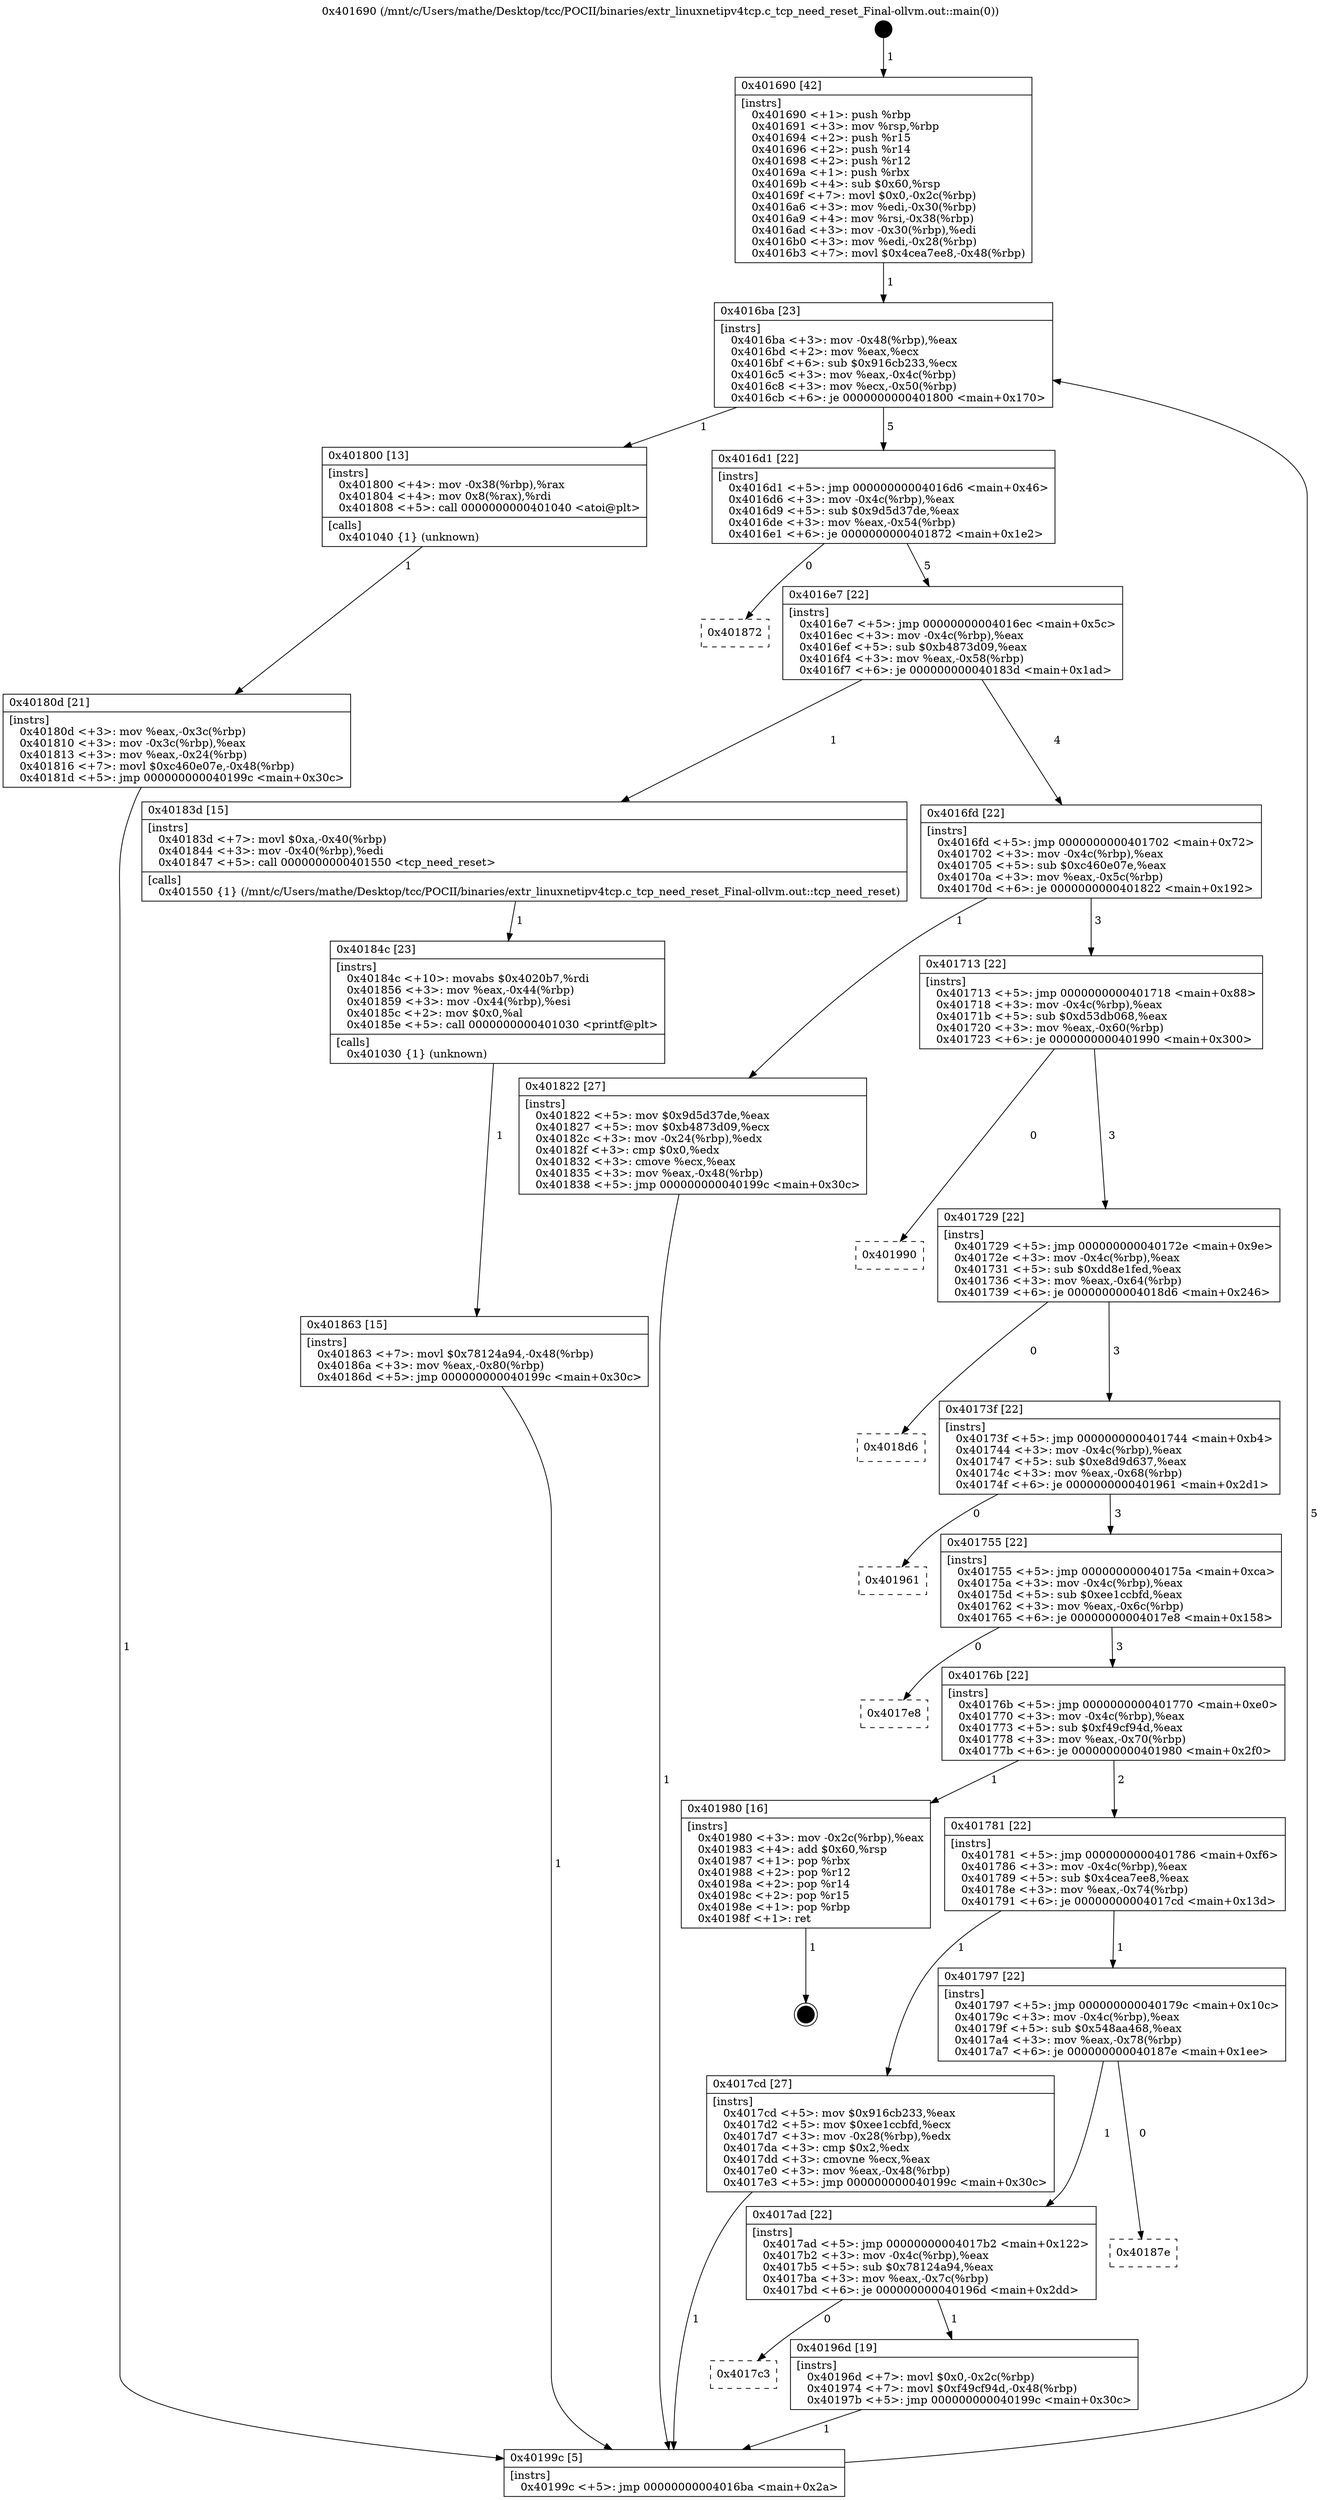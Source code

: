 digraph "0x401690" {
  label = "0x401690 (/mnt/c/Users/mathe/Desktop/tcc/POCII/binaries/extr_linuxnetipv4tcp.c_tcp_need_reset_Final-ollvm.out::main(0))"
  labelloc = "t"
  node[shape=record]

  Entry [label="",width=0.3,height=0.3,shape=circle,fillcolor=black,style=filled]
  "0x4016ba" [label="{
     0x4016ba [23]\l
     | [instrs]\l
     &nbsp;&nbsp;0x4016ba \<+3\>: mov -0x48(%rbp),%eax\l
     &nbsp;&nbsp;0x4016bd \<+2\>: mov %eax,%ecx\l
     &nbsp;&nbsp;0x4016bf \<+6\>: sub $0x916cb233,%ecx\l
     &nbsp;&nbsp;0x4016c5 \<+3\>: mov %eax,-0x4c(%rbp)\l
     &nbsp;&nbsp;0x4016c8 \<+3\>: mov %ecx,-0x50(%rbp)\l
     &nbsp;&nbsp;0x4016cb \<+6\>: je 0000000000401800 \<main+0x170\>\l
  }"]
  "0x401800" [label="{
     0x401800 [13]\l
     | [instrs]\l
     &nbsp;&nbsp;0x401800 \<+4\>: mov -0x38(%rbp),%rax\l
     &nbsp;&nbsp;0x401804 \<+4\>: mov 0x8(%rax),%rdi\l
     &nbsp;&nbsp;0x401808 \<+5\>: call 0000000000401040 \<atoi@plt\>\l
     | [calls]\l
     &nbsp;&nbsp;0x401040 \{1\} (unknown)\l
  }"]
  "0x4016d1" [label="{
     0x4016d1 [22]\l
     | [instrs]\l
     &nbsp;&nbsp;0x4016d1 \<+5\>: jmp 00000000004016d6 \<main+0x46\>\l
     &nbsp;&nbsp;0x4016d6 \<+3\>: mov -0x4c(%rbp),%eax\l
     &nbsp;&nbsp;0x4016d9 \<+5\>: sub $0x9d5d37de,%eax\l
     &nbsp;&nbsp;0x4016de \<+3\>: mov %eax,-0x54(%rbp)\l
     &nbsp;&nbsp;0x4016e1 \<+6\>: je 0000000000401872 \<main+0x1e2\>\l
  }"]
  Exit [label="",width=0.3,height=0.3,shape=circle,fillcolor=black,style=filled,peripheries=2]
  "0x401872" [label="{
     0x401872\l
  }", style=dashed]
  "0x4016e7" [label="{
     0x4016e7 [22]\l
     | [instrs]\l
     &nbsp;&nbsp;0x4016e7 \<+5\>: jmp 00000000004016ec \<main+0x5c\>\l
     &nbsp;&nbsp;0x4016ec \<+3\>: mov -0x4c(%rbp),%eax\l
     &nbsp;&nbsp;0x4016ef \<+5\>: sub $0xb4873d09,%eax\l
     &nbsp;&nbsp;0x4016f4 \<+3\>: mov %eax,-0x58(%rbp)\l
     &nbsp;&nbsp;0x4016f7 \<+6\>: je 000000000040183d \<main+0x1ad\>\l
  }"]
  "0x4017c3" [label="{
     0x4017c3\l
  }", style=dashed]
  "0x40183d" [label="{
     0x40183d [15]\l
     | [instrs]\l
     &nbsp;&nbsp;0x40183d \<+7\>: movl $0xa,-0x40(%rbp)\l
     &nbsp;&nbsp;0x401844 \<+3\>: mov -0x40(%rbp),%edi\l
     &nbsp;&nbsp;0x401847 \<+5\>: call 0000000000401550 \<tcp_need_reset\>\l
     | [calls]\l
     &nbsp;&nbsp;0x401550 \{1\} (/mnt/c/Users/mathe/Desktop/tcc/POCII/binaries/extr_linuxnetipv4tcp.c_tcp_need_reset_Final-ollvm.out::tcp_need_reset)\l
  }"]
  "0x4016fd" [label="{
     0x4016fd [22]\l
     | [instrs]\l
     &nbsp;&nbsp;0x4016fd \<+5\>: jmp 0000000000401702 \<main+0x72\>\l
     &nbsp;&nbsp;0x401702 \<+3\>: mov -0x4c(%rbp),%eax\l
     &nbsp;&nbsp;0x401705 \<+5\>: sub $0xc460e07e,%eax\l
     &nbsp;&nbsp;0x40170a \<+3\>: mov %eax,-0x5c(%rbp)\l
     &nbsp;&nbsp;0x40170d \<+6\>: je 0000000000401822 \<main+0x192\>\l
  }"]
  "0x40196d" [label="{
     0x40196d [19]\l
     | [instrs]\l
     &nbsp;&nbsp;0x40196d \<+7\>: movl $0x0,-0x2c(%rbp)\l
     &nbsp;&nbsp;0x401974 \<+7\>: movl $0xf49cf94d,-0x48(%rbp)\l
     &nbsp;&nbsp;0x40197b \<+5\>: jmp 000000000040199c \<main+0x30c\>\l
  }"]
  "0x401822" [label="{
     0x401822 [27]\l
     | [instrs]\l
     &nbsp;&nbsp;0x401822 \<+5\>: mov $0x9d5d37de,%eax\l
     &nbsp;&nbsp;0x401827 \<+5\>: mov $0xb4873d09,%ecx\l
     &nbsp;&nbsp;0x40182c \<+3\>: mov -0x24(%rbp),%edx\l
     &nbsp;&nbsp;0x40182f \<+3\>: cmp $0x0,%edx\l
     &nbsp;&nbsp;0x401832 \<+3\>: cmove %ecx,%eax\l
     &nbsp;&nbsp;0x401835 \<+3\>: mov %eax,-0x48(%rbp)\l
     &nbsp;&nbsp;0x401838 \<+5\>: jmp 000000000040199c \<main+0x30c\>\l
  }"]
  "0x401713" [label="{
     0x401713 [22]\l
     | [instrs]\l
     &nbsp;&nbsp;0x401713 \<+5\>: jmp 0000000000401718 \<main+0x88\>\l
     &nbsp;&nbsp;0x401718 \<+3\>: mov -0x4c(%rbp),%eax\l
     &nbsp;&nbsp;0x40171b \<+5\>: sub $0xd53db068,%eax\l
     &nbsp;&nbsp;0x401720 \<+3\>: mov %eax,-0x60(%rbp)\l
     &nbsp;&nbsp;0x401723 \<+6\>: je 0000000000401990 \<main+0x300\>\l
  }"]
  "0x4017ad" [label="{
     0x4017ad [22]\l
     | [instrs]\l
     &nbsp;&nbsp;0x4017ad \<+5\>: jmp 00000000004017b2 \<main+0x122\>\l
     &nbsp;&nbsp;0x4017b2 \<+3\>: mov -0x4c(%rbp),%eax\l
     &nbsp;&nbsp;0x4017b5 \<+5\>: sub $0x78124a94,%eax\l
     &nbsp;&nbsp;0x4017ba \<+3\>: mov %eax,-0x7c(%rbp)\l
     &nbsp;&nbsp;0x4017bd \<+6\>: je 000000000040196d \<main+0x2dd\>\l
  }"]
  "0x401990" [label="{
     0x401990\l
  }", style=dashed]
  "0x401729" [label="{
     0x401729 [22]\l
     | [instrs]\l
     &nbsp;&nbsp;0x401729 \<+5\>: jmp 000000000040172e \<main+0x9e\>\l
     &nbsp;&nbsp;0x40172e \<+3\>: mov -0x4c(%rbp),%eax\l
     &nbsp;&nbsp;0x401731 \<+5\>: sub $0xdd8e1fed,%eax\l
     &nbsp;&nbsp;0x401736 \<+3\>: mov %eax,-0x64(%rbp)\l
     &nbsp;&nbsp;0x401739 \<+6\>: je 00000000004018d6 \<main+0x246\>\l
  }"]
  "0x40187e" [label="{
     0x40187e\l
  }", style=dashed]
  "0x4018d6" [label="{
     0x4018d6\l
  }", style=dashed]
  "0x40173f" [label="{
     0x40173f [22]\l
     | [instrs]\l
     &nbsp;&nbsp;0x40173f \<+5\>: jmp 0000000000401744 \<main+0xb4\>\l
     &nbsp;&nbsp;0x401744 \<+3\>: mov -0x4c(%rbp),%eax\l
     &nbsp;&nbsp;0x401747 \<+5\>: sub $0xe8d9d637,%eax\l
     &nbsp;&nbsp;0x40174c \<+3\>: mov %eax,-0x68(%rbp)\l
     &nbsp;&nbsp;0x40174f \<+6\>: je 0000000000401961 \<main+0x2d1\>\l
  }"]
  "0x401863" [label="{
     0x401863 [15]\l
     | [instrs]\l
     &nbsp;&nbsp;0x401863 \<+7\>: movl $0x78124a94,-0x48(%rbp)\l
     &nbsp;&nbsp;0x40186a \<+3\>: mov %eax,-0x80(%rbp)\l
     &nbsp;&nbsp;0x40186d \<+5\>: jmp 000000000040199c \<main+0x30c\>\l
  }"]
  "0x401961" [label="{
     0x401961\l
  }", style=dashed]
  "0x401755" [label="{
     0x401755 [22]\l
     | [instrs]\l
     &nbsp;&nbsp;0x401755 \<+5\>: jmp 000000000040175a \<main+0xca\>\l
     &nbsp;&nbsp;0x40175a \<+3\>: mov -0x4c(%rbp),%eax\l
     &nbsp;&nbsp;0x40175d \<+5\>: sub $0xee1ccbfd,%eax\l
     &nbsp;&nbsp;0x401762 \<+3\>: mov %eax,-0x6c(%rbp)\l
     &nbsp;&nbsp;0x401765 \<+6\>: je 00000000004017e8 \<main+0x158\>\l
  }"]
  "0x40184c" [label="{
     0x40184c [23]\l
     | [instrs]\l
     &nbsp;&nbsp;0x40184c \<+10\>: movabs $0x4020b7,%rdi\l
     &nbsp;&nbsp;0x401856 \<+3\>: mov %eax,-0x44(%rbp)\l
     &nbsp;&nbsp;0x401859 \<+3\>: mov -0x44(%rbp),%esi\l
     &nbsp;&nbsp;0x40185c \<+2\>: mov $0x0,%al\l
     &nbsp;&nbsp;0x40185e \<+5\>: call 0000000000401030 \<printf@plt\>\l
     | [calls]\l
     &nbsp;&nbsp;0x401030 \{1\} (unknown)\l
  }"]
  "0x4017e8" [label="{
     0x4017e8\l
  }", style=dashed]
  "0x40176b" [label="{
     0x40176b [22]\l
     | [instrs]\l
     &nbsp;&nbsp;0x40176b \<+5\>: jmp 0000000000401770 \<main+0xe0\>\l
     &nbsp;&nbsp;0x401770 \<+3\>: mov -0x4c(%rbp),%eax\l
     &nbsp;&nbsp;0x401773 \<+5\>: sub $0xf49cf94d,%eax\l
     &nbsp;&nbsp;0x401778 \<+3\>: mov %eax,-0x70(%rbp)\l
     &nbsp;&nbsp;0x40177b \<+6\>: je 0000000000401980 \<main+0x2f0\>\l
  }"]
  "0x40180d" [label="{
     0x40180d [21]\l
     | [instrs]\l
     &nbsp;&nbsp;0x40180d \<+3\>: mov %eax,-0x3c(%rbp)\l
     &nbsp;&nbsp;0x401810 \<+3\>: mov -0x3c(%rbp),%eax\l
     &nbsp;&nbsp;0x401813 \<+3\>: mov %eax,-0x24(%rbp)\l
     &nbsp;&nbsp;0x401816 \<+7\>: movl $0xc460e07e,-0x48(%rbp)\l
     &nbsp;&nbsp;0x40181d \<+5\>: jmp 000000000040199c \<main+0x30c\>\l
  }"]
  "0x401980" [label="{
     0x401980 [16]\l
     | [instrs]\l
     &nbsp;&nbsp;0x401980 \<+3\>: mov -0x2c(%rbp),%eax\l
     &nbsp;&nbsp;0x401983 \<+4\>: add $0x60,%rsp\l
     &nbsp;&nbsp;0x401987 \<+1\>: pop %rbx\l
     &nbsp;&nbsp;0x401988 \<+2\>: pop %r12\l
     &nbsp;&nbsp;0x40198a \<+2\>: pop %r14\l
     &nbsp;&nbsp;0x40198c \<+2\>: pop %r15\l
     &nbsp;&nbsp;0x40198e \<+1\>: pop %rbp\l
     &nbsp;&nbsp;0x40198f \<+1\>: ret\l
  }"]
  "0x401781" [label="{
     0x401781 [22]\l
     | [instrs]\l
     &nbsp;&nbsp;0x401781 \<+5\>: jmp 0000000000401786 \<main+0xf6\>\l
     &nbsp;&nbsp;0x401786 \<+3\>: mov -0x4c(%rbp),%eax\l
     &nbsp;&nbsp;0x401789 \<+5\>: sub $0x4cea7ee8,%eax\l
     &nbsp;&nbsp;0x40178e \<+3\>: mov %eax,-0x74(%rbp)\l
     &nbsp;&nbsp;0x401791 \<+6\>: je 00000000004017cd \<main+0x13d\>\l
  }"]
  "0x401690" [label="{
     0x401690 [42]\l
     | [instrs]\l
     &nbsp;&nbsp;0x401690 \<+1\>: push %rbp\l
     &nbsp;&nbsp;0x401691 \<+3\>: mov %rsp,%rbp\l
     &nbsp;&nbsp;0x401694 \<+2\>: push %r15\l
     &nbsp;&nbsp;0x401696 \<+2\>: push %r14\l
     &nbsp;&nbsp;0x401698 \<+2\>: push %r12\l
     &nbsp;&nbsp;0x40169a \<+1\>: push %rbx\l
     &nbsp;&nbsp;0x40169b \<+4\>: sub $0x60,%rsp\l
     &nbsp;&nbsp;0x40169f \<+7\>: movl $0x0,-0x2c(%rbp)\l
     &nbsp;&nbsp;0x4016a6 \<+3\>: mov %edi,-0x30(%rbp)\l
     &nbsp;&nbsp;0x4016a9 \<+4\>: mov %rsi,-0x38(%rbp)\l
     &nbsp;&nbsp;0x4016ad \<+3\>: mov -0x30(%rbp),%edi\l
     &nbsp;&nbsp;0x4016b0 \<+3\>: mov %edi,-0x28(%rbp)\l
     &nbsp;&nbsp;0x4016b3 \<+7\>: movl $0x4cea7ee8,-0x48(%rbp)\l
  }"]
  "0x4017cd" [label="{
     0x4017cd [27]\l
     | [instrs]\l
     &nbsp;&nbsp;0x4017cd \<+5\>: mov $0x916cb233,%eax\l
     &nbsp;&nbsp;0x4017d2 \<+5\>: mov $0xee1ccbfd,%ecx\l
     &nbsp;&nbsp;0x4017d7 \<+3\>: mov -0x28(%rbp),%edx\l
     &nbsp;&nbsp;0x4017da \<+3\>: cmp $0x2,%edx\l
     &nbsp;&nbsp;0x4017dd \<+3\>: cmovne %ecx,%eax\l
     &nbsp;&nbsp;0x4017e0 \<+3\>: mov %eax,-0x48(%rbp)\l
     &nbsp;&nbsp;0x4017e3 \<+5\>: jmp 000000000040199c \<main+0x30c\>\l
  }"]
  "0x401797" [label="{
     0x401797 [22]\l
     | [instrs]\l
     &nbsp;&nbsp;0x401797 \<+5\>: jmp 000000000040179c \<main+0x10c\>\l
     &nbsp;&nbsp;0x40179c \<+3\>: mov -0x4c(%rbp),%eax\l
     &nbsp;&nbsp;0x40179f \<+5\>: sub $0x548aa468,%eax\l
     &nbsp;&nbsp;0x4017a4 \<+3\>: mov %eax,-0x78(%rbp)\l
     &nbsp;&nbsp;0x4017a7 \<+6\>: je 000000000040187e \<main+0x1ee\>\l
  }"]
  "0x40199c" [label="{
     0x40199c [5]\l
     | [instrs]\l
     &nbsp;&nbsp;0x40199c \<+5\>: jmp 00000000004016ba \<main+0x2a\>\l
  }"]
  Entry -> "0x401690" [label=" 1"]
  "0x4016ba" -> "0x401800" [label=" 1"]
  "0x4016ba" -> "0x4016d1" [label=" 5"]
  "0x401980" -> Exit [label=" 1"]
  "0x4016d1" -> "0x401872" [label=" 0"]
  "0x4016d1" -> "0x4016e7" [label=" 5"]
  "0x40196d" -> "0x40199c" [label=" 1"]
  "0x4016e7" -> "0x40183d" [label=" 1"]
  "0x4016e7" -> "0x4016fd" [label=" 4"]
  "0x4017ad" -> "0x4017c3" [label=" 0"]
  "0x4016fd" -> "0x401822" [label=" 1"]
  "0x4016fd" -> "0x401713" [label=" 3"]
  "0x4017ad" -> "0x40196d" [label=" 1"]
  "0x401713" -> "0x401990" [label=" 0"]
  "0x401713" -> "0x401729" [label=" 3"]
  "0x401797" -> "0x4017ad" [label=" 1"]
  "0x401729" -> "0x4018d6" [label=" 0"]
  "0x401729" -> "0x40173f" [label=" 3"]
  "0x401797" -> "0x40187e" [label=" 0"]
  "0x40173f" -> "0x401961" [label=" 0"]
  "0x40173f" -> "0x401755" [label=" 3"]
  "0x401863" -> "0x40199c" [label=" 1"]
  "0x401755" -> "0x4017e8" [label=" 0"]
  "0x401755" -> "0x40176b" [label=" 3"]
  "0x40184c" -> "0x401863" [label=" 1"]
  "0x40176b" -> "0x401980" [label=" 1"]
  "0x40176b" -> "0x401781" [label=" 2"]
  "0x40183d" -> "0x40184c" [label=" 1"]
  "0x401781" -> "0x4017cd" [label=" 1"]
  "0x401781" -> "0x401797" [label=" 1"]
  "0x4017cd" -> "0x40199c" [label=" 1"]
  "0x401690" -> "0x4016ba" [label=" 1"]
  "0x40199c" -> "0x4016ba" [label=" 5"]
  "0x401800" -> "0x40180d" [label=" 1"]
  "0x40180d" -> "0x40199c" [label=" 1"]
  "0x401822" -> "0x40199c" [label=" 1"]
}
